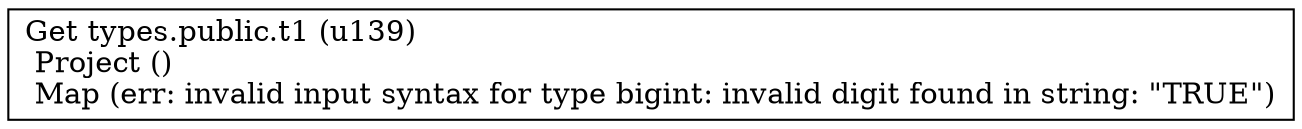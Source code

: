 digraph G {
    node0 [shape = record, label=" Get types.public.t1 (u139)\l Project ()\l Map (err: invalid input syntax for type bigint: invalid digit found in string: \"TRUE\")\l"]
}
